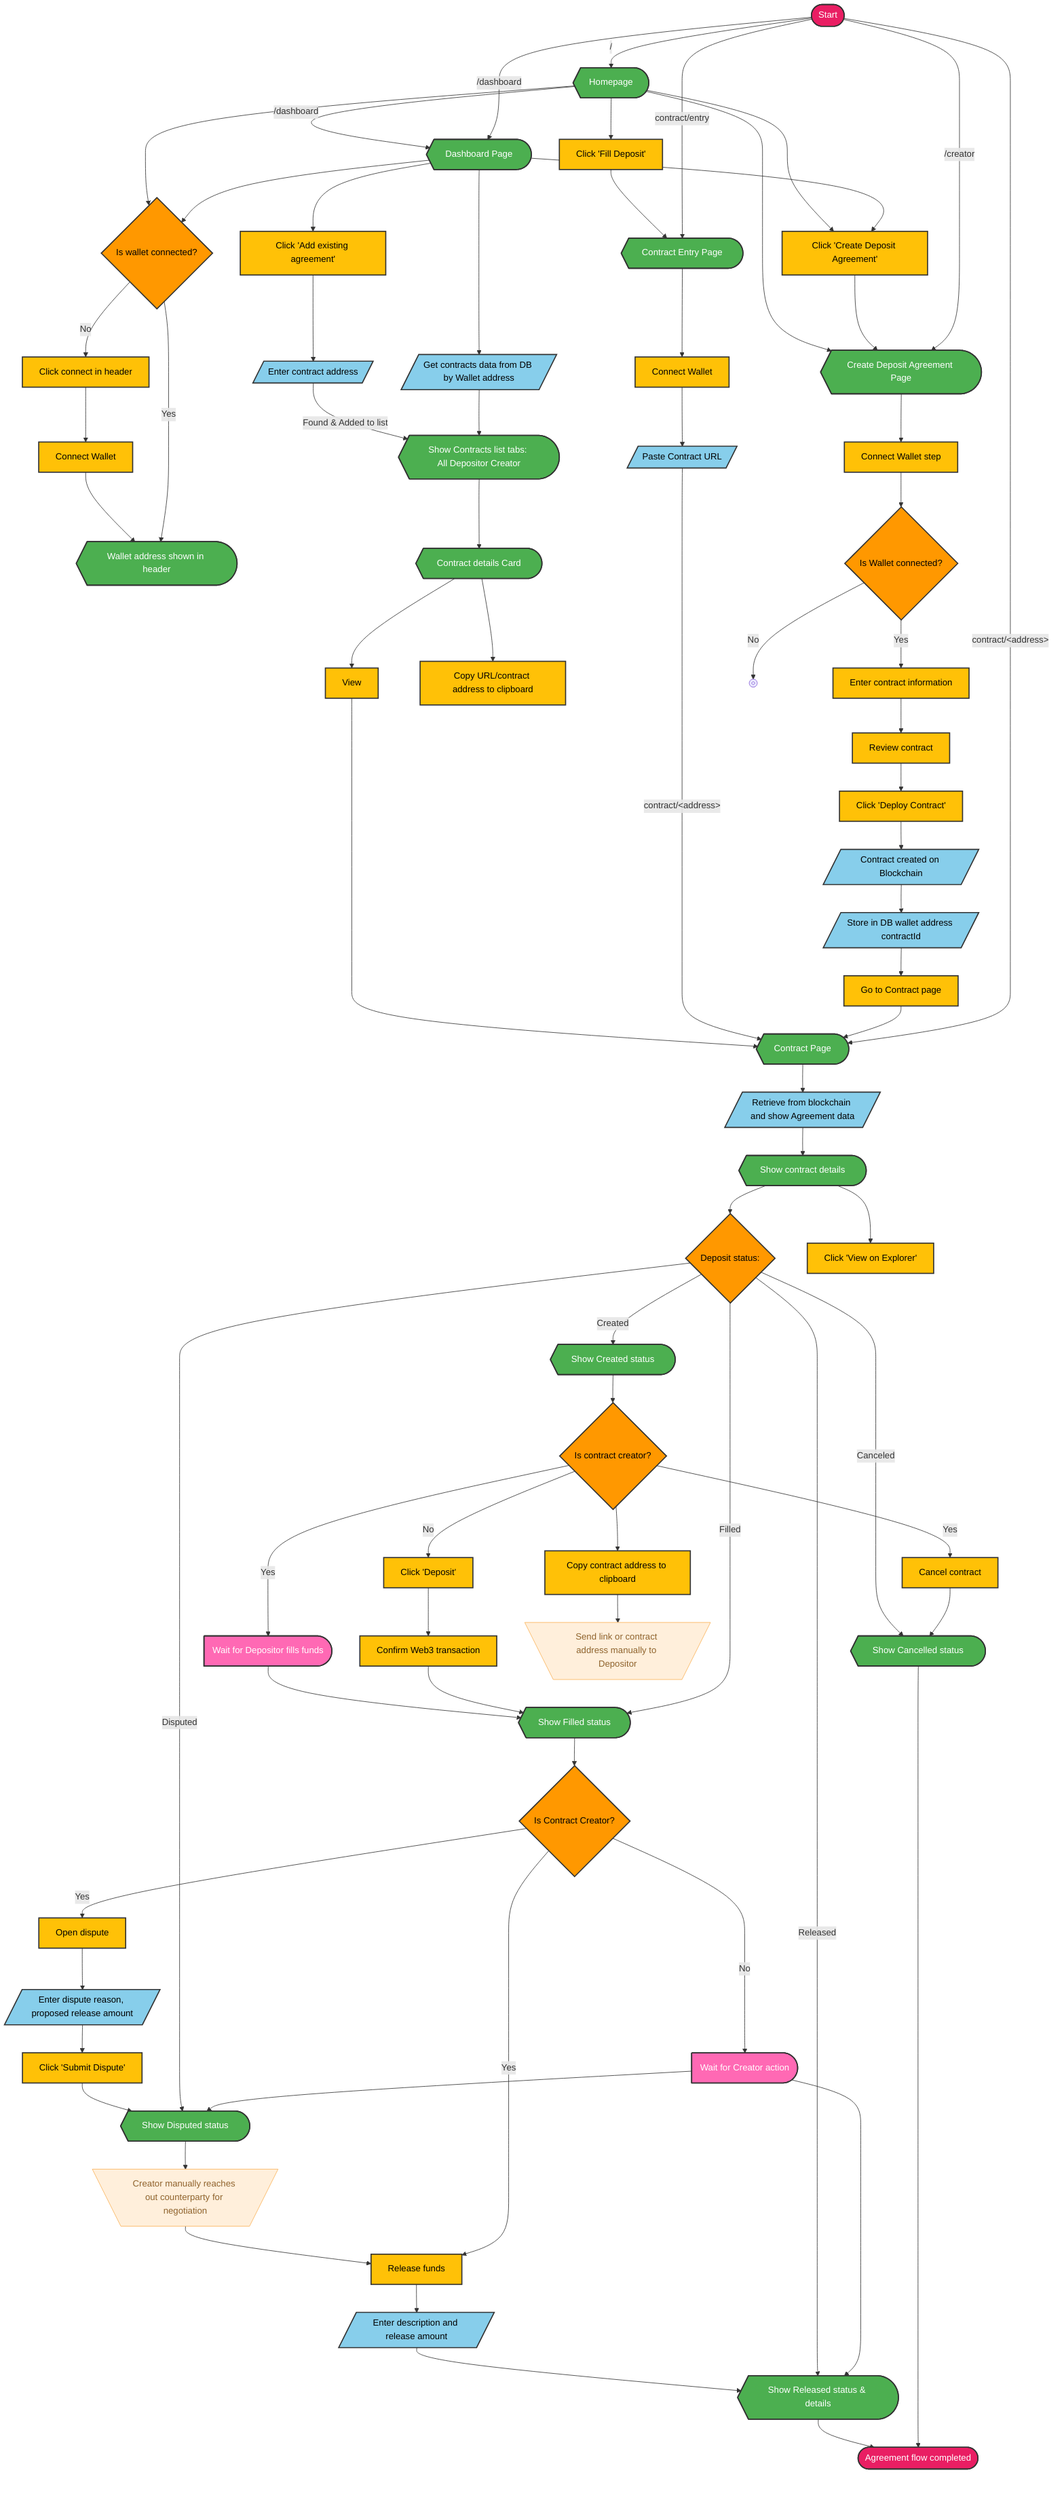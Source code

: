 ---
config:
  layout: dagre
---
flowchart TD
    Start(["Start"]) -- /creator --> CreateContract["Create Deposit Agreement Page"]
    Start -- /dashboard --> Dashboard["Dashboard Page"]
    Start -- contract/entry --> n3["Contract Entry Page"]
    Start -- contract/&lt;address&gt; --> GoToContractPage["Contract Page"]
    WalletCheck{"Is wallet connected?"} -- No --> ClickConnect["Click connect in header"]
    WalletCheck -- Yes --> WalletShown["Wallet address shown in header"]
    ClickConnect --> ConnectWallet["Connect Wallet"]
    ConnectWallet --> WalletShown
    EnterContract["Enter contract information"] --> n5["Review contract"]
    Submit@{ label: "Click 'Deploy Contract'" } --> BlockchainCreated["Contract created on Blockchain"]
    BlockchainCreated --> StoreDB["Store in DB wallet address contractId"]
    StoreDB --> GoToContract["Go to Contract page"]
    GoToContract --> GoToContractPage
    ReleaseFunds["Release funds"] --> EnterDescription["Enter description and release amount"]
    CancelContract["Cancel contract"] --> ShowCancelled1["Show Cancelled status"]
    OpenDispute["Open dispute"] --> EnterDispute["Enter dispute reason, proposed release amount"]
    EnterDispute --> n14@{ label: "Click 'Submit Dispute'" }
    WaitRelease["Wait for Creator action"] --> ShowReleasedStatus["Show Released status &amp; details"] & ShowDisputedStatus["Show Disputed status"]
    PasteContract["Paste Contract URL"] -- contract/&lt;address&gt; --> GoToContractPage
    RetrieveBlockchain["Retrieve from blockchain and show Agreement data"] --> ShowDetails["Show contract details"]
    ShowDetails --> DepositStatus{"Deposit status:"} & n11@{ label: "Click 'View on Explorer'" }
    DepositStatus -- Created --> ShowCreated["Show Created status"]
    DepositStatus -- Filled --> ShowFilledStatus["Show Filled status"]
    DepositStatus -- Released --> ShowReleasedStatus
    DepositStatus -- Disputed --> ShowDisputedStatus
    ShowCreated --> n10["Is contract creator?"]
    FillDeposit@{ label: "Click 'Deposit'" } --> ConfirmTransaction["Confirm Web3 transaction"]
    Dashboard --> CreateDepositContract@{ label: "Click 'Create Deposit Agreement'" } & GetContractsDB["Get contracts data from DB by Wallet address"] & AddExisting@{ label: "Click 'Add existing agreement'" } & WalletCheck
    CreateDepositContract --> CreateContract
    GetContractsDB --> ContractsTabs["Show Contracts list tabs: All Depositor Creator"]
    ContractsTabs --> ContractCard["Contract details Card"]
    ContractCard --> CopyClipboard["Copy URL/contract address to clipboard"] & n12["View"]
    AddExisting --> EnterAddress["Enter contract address"]
    EnterAddress -- Found &amp; Added to list --> ContractsTabs
    ShowFilledStatus --> n13["Is Contract Creator?"]
    Start -- / --> n1["Homepage"]
    n1 --> WalletCheck & n2@{ label: "Click 'Fill Deposit'" } & CreateDepositContract & CreateContract
    n1 -- /dashboard --> Dashboard
    CreateContract --> n6["Connect Wallet step"]
    n3 --> n9["Connect Wallet"]
    ShowCancelled1 --> n4(["Agreement flow completed"])
    n5 --> Submit
    n6 --> n7["Is Wallet connected?"]
    n7 -- Yes --> EnterContract
    n7 -- No --> n8["Untitled Node"]
    n2 --> n3
    n9 --> PasteContract
    GoToContractPage --> RetrieveBlockchain
    n10 -- No --> FillDeposit
    n10 -- Yes --> CancelContract & n15["Wait for Depositor fills funds"]
    n12 --> GoToContractPage
    ConfirmTransaction --> ShowFilledStatus
    n13 -- Yes --> OpenDispute & ReleaseFunds
    n14 --> ShowDisputedStatus
    ShowDisputedStatus --> DepositorNegotiate["Creator manually reaches out counterparty for negotiation"]
    ShowReleasedStatus --> n4
    EnterDescription --> ShowReleasedStatus
    DepositStatus -- Canceled --> ShowCancelled1
    n13 -- No --> WaitRelease
    DepositorNegotiate --> ReleaseFunds
    n15 --> ShowFilledStatus
    n10 --> n16["Copy contract address to clipboard"]
    n16 --> n17["Send link or contract address manually to Depositor"]
    CreateContract@{ shape: display}
    Dashboard@{ shape: display}
    n3@{ shape: display}
    GoToContractPage@{ shape: display}
    WalletShown@{ shape: display}
    ConnectWallet@{ shape: rect}
    Submit@{ shape: rect}
    BlockchainCreated@{ shape: lean-r}
    StoreDB@{ shape: lean-r}
    EnterDescription@{ shape: lean-r}
    ShowCancelled1@{ shape: display}
    EnterDispute@{ shape: lean-r}
    n14@{ shape: rect}
    WaitRelease@{ shape: delay}
    ShowReleasedStatus@{ shape: display}
    ShowDisputedStatus@{ shape: display}
    PasteContract@{ shape: lean-r}
    RetrieveBlockchain@{ shape: lean-r}
    ShowDetails@{ shape: display}
    n11@{ shape: rect}
    ShowCreated@{ shape: display}
    ShowFilledStatus@{ shape: display}
    n10@{ shape: diam}
    FillDeposit@{ shape: rect}
    CreateDepositContract@{ shape: rect}
    GetContractsDB@{ shape: lean-r}
    AddExisting@{ shape: rect}
    ContractsTabs@{ shape: display}
    ContractCard@{ shape: display}
    EnterAddress@{ shape: lean-r}
    n13@{ shape: diam}
    n1@{ shape: display}
    n2@{ shape: rect}
    n9@{ shape: rect}
    n7@{ shape: diam}
    n8@{ shape: stop}
    n15@{ shape: delay}
    DepositorNegotiate@{ shape: trap-t}
    n16@{ shape: rect}
    n17@{ shape: trap-t}
     Start:::startNode
     CreateContract:::processYellow
     CreateContract:::successGreen
     Dashboard:::processYellow
     Dashboard:::successGreen
     n3:::successGreen
     GoToContractPage:::processYellow
     GoToContractPage:::successGreen
     WalletCheck:::decisionOrange
     ClickConnect:::processYellow
     WalletShown:::successGreen
     ConnectWallet:::processBlue
     ConnectWallet:::processYellow
     EnterContract:::processYellow
     n5:::processYellow
     Submit:::processYellow
     BlockchainCreated:::processBlue
     StoreDB:::processBlue
     GoToContract:::processYellow
     ReleaseFunds:::processYellow
     EnterDescription:::errorRed
     EnterDescription:::processBlue
     CancelContract:::errorRed
     CancelContract:::processYellow
     ShowCancelled1:::errorRed
     ShowCancelled1:::successGreen
     OpenDispute:::errorRed
     OpenDispute:::processYellow
     EnterDispute:::errorRed
     EnterDispute:::processBlue
     n14:::processYellow
     WaitRelease:::pinkProcess
     ShowReleasedStatus:::pinkProcess
     ShowReleasedStatus:::successGreen
     ShowDisputedStatus:::errorRed
     ShowDisputedStatus:::successGreen
     PasteContract:::processYellow
     PasteContract:::processBlue
     RetrieveBlockchain:::processBlue
     ShowDetails:::successGreen
     DepositStatus:::decisionOrange
     n11:::processYellow
     ShowCreated:::successGreen
     ShowFilledStatus:::successGreen
     n10:::decisionOrange
     FillDeposit:::processYellow
     ConfirmTransaction:::processBlue
     ConfirmTransaction:::processYellow
     CreateDepositContract:::processYellow
     GetContractsDB:::processBlue
     AddExisting:::processYellow
     ContractsTabs:::successGreen
     ContractCard:::successGreen
     CopyClipboard:::successGreen
     CopyClipboard:::processYellow
     n12:::decisionOrange
     n12:::processYellow
     EnterAddress:::processYellow
     EnterAddress:::processBlue
     n13:::decisionOrange
     n1:::processYellow
     n1:::successGreen
     n2:::processYellow
     n6:::processYellow
     n9:::processYellow
     n4:::startNode
     n7:::decisionOrange
     n15:::pinkProcess
     DepositorNegotiate:::errorRed
     DepositorNegotiate:::Peach
     n16:::processYellow
     n17:::Peach
    classDef errorRed fill:#f44336,stroke:#333,stroke-width:2px,color:#fff
    classDef startNode fill:#e91e63, stroke:#333, stroke-width:2px, color:#fff
    classDef processBlue fill:#87ceeb, stroke:#333, stroke-width:2px, color:#000
    classDef decisionOrange fill:#ff9800, stroke:#333, stroke-width:2px, color:#000
    classDef successGreen fill:#4caf50, stroke:#333, stroke-width:2px, color:#fff
    classDef pinkProcess fill:#ff69b4, stroke:#333, stroke-width:2px, color:#fff
    classDef processYellow fill:#ffc107, stroke:#333, stroke-width:2px, color:#000
    classDef Peach stroke-width:1px, stroke-dasharray:none, stroke:#FBB35A, fill:#FFEFDB, color:#8F632D